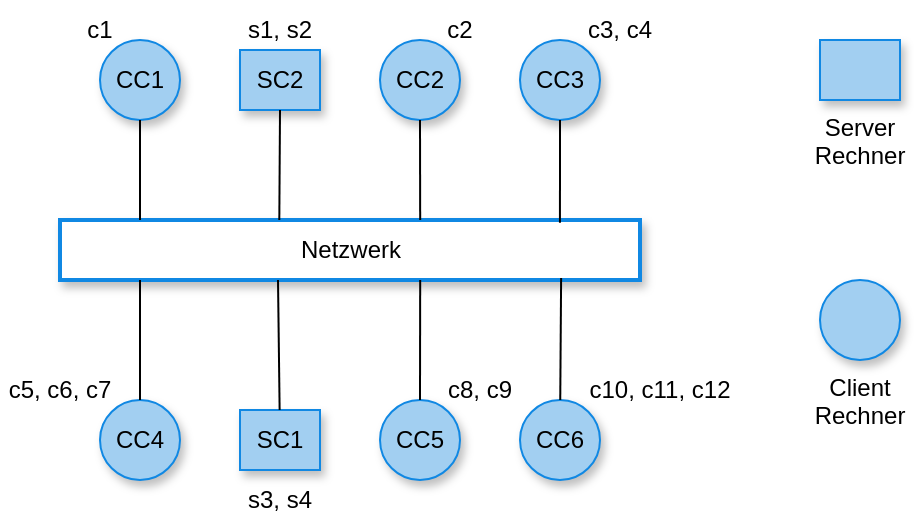 <mxfile version="16.5.2" type="device"><diagram id="6a_jyHisUVsrjnC3l_Ds" name="Page-1"><mxGraphModel dx="1419" dy="730" grid="1" gridSize="10" guides="1" tooltips="1" connect="1" arrows="1" fold="1" page="1" pageScale="1" pageWidth="1169" pageHeight="827" math="0" shadow="0"><root><mxCell id="0"/><mxCell id="1" parent="0"/><mxCell id="6A1tZoZYsz9LUpNFUQNi-10" value="CC1" style="ellipse;whiteSpace=wrap;html=1;aspect=fixed;fillColor=#A2CFF1;strokeColor=#1088E3;strokeWidth=1;shadow=1;gradientColor=none;" vertex="1" parent="1"><mxGeometry x="300" y="440" width="40" height="40" as="geometry"/></mxCell><mxCell id="6A1tZoZYsz9LUpNFUQNi-35" value="Netzwerk" style="html=1;imageAspect=0;fillColor=#FFFFFF;strokeColor=#1088E3;strokeWidth=2;shadow=1;labelPosition=center;verticalLabelPosition=middle;align=center;verticalAlign=middle;" vertex="1" parent="1"><mxGeometry x="280" y="530" width="290" height="30" as="geometry"/></mxCell><mxCell id="6A1tZoZYsz9LUpNFUQNi-36" value="SC2" style="whiteSpace=wrap;html=1;imageAspect=0;fillColor=#A2CFF1;strokeColor=#1088E3;strokeWidth=1;shadow=1;gradientColor=none;" vertex="1" parent="1"><mxGeometry x="370" y="445" width="40" height="30" as="geometry"/></mxCell><mxCell id="6A1tZoZYsz9LUpNFUQNi-37" value="CC2" style="ellipse;whiteSpace=wrap;html=1;aspect=fixed;fillColor=#A2CFF1;strokeColor=#1088E3;strokeWidth=1;shadow=1;gradientColor=none;" vertex="1" parent="1"><mxGeometry x="440" y="440" width="40" height="40" as="geometry"/></mxCell><mxCell id="6A1tZoZYsz9LUpNFUQNi-38" value="CC3" style="ellipse;whiteSpace=wrap;html=1;aspect=fixed;fillColor=#A2CFF1;strokeColor=#1088E3;strokeWidth=1;shadow=1;gradientColor=none;" vertex="1" parent="1"><mxGeometry x="510" y="440" width="40" height="40" as="geometry"/></mxCell><mxCell id="6A1tZoZYsz9LUpNFUQNi-39" value="CC4" style="ellipse;whiteSpace=wrap;html=1;aspect=fixed;fillColor=#A2CFF1;strokeColor=#1088E3;strokeWidth=1;shadow=1;gradientColor=none;" vertex="1" parent="1"><mxGeometry x="300" y="620" width="40" height="40" as="geometry"/></mxCell><mxCell id="6A1tZoZYsz9LUpNFUQNi-40" value="SC1" style="whiteSpace=wrap;html=1;imageAspect=0;fillColor=#A2CFF1;strokeColor=#1088E3;strokeWidth=1;shadow=1;gradientColor=none;" vertex="1" parent="1"><mxGeometry x="370" y="625" width="40" height="30" as="geometry"/></mxCell><mxCell id="6A1tZoZYsz9LUpNFUQNi-41" value="CC5" style="ellipse;whiteSpace=wrap;html=1;aspect=fixed;fillColor=#A2CFF1;strokeColor=#1088E3;strokeWidth=1;shadow=1;gradientColor=none;" vertex="1" parent="1"><mxGeometry x="440" y="620" width="40" height="40" as="geometry"/></mxCell><mxCell id="6A1tZoZYsz9LUpNFUQNi-42" value="CC6" style="ellipse;whiteSpace=wrap;html=1;aspect=fixed;fillColor=#A2CFF1;strokeColor=#1088E3;strokeWidth=1;shadow=1;gradientColor=none;" vertex="1" parent="1"><mxGeometry x="510" y="620" width="40" height="40" as="geometry"/></mxCell><mxCell id="6A1tZoZYsz9LUpNFUQNi-43" value="c1" style="text;html=1;strokeColor=none;fillColor=none;align=center;verticalAlign=middle;whiteSpace=wrap;rounded=0;" vertex="1" parent="1"><mxGeometry x="280" y="420" width="40" height="30" as="geometry"/></mxCell><mxCell id="6A1tZoZYsz9LUpNFUQNi-44" value="s1, s2" style="text;html=1;strokeColor=none;fillColor=none;align=center;verticalAlign=middle;whiteSpace=wrap;rounded=0;" vertex="1" parent="1"><mxGeometry x="370" y="420" width="40" height="30" as="geometry"/></mxCell><mxCell id="6A1tZoZYsz9LUpNFUQNi-45" value="c2" style="text;html=1;strokeColor=none;fillColor=none;align=center;verticalAlign=middle;whiteSpace=wrap;rounded=0;" vertex="1" parent="1"><mxGeometry x="460" y="420" width="40" height="30" as="geometry"/></mxCell><mxCell id="6A1tZoZYsz9LUpNFUQNi-46" value="c3, c4" style="text;html=1;strokeColor=none;fillColor=none;align=center;verticalAlign=middle;whiteSpace=wrap;rounded=0;" vertex="1" parent="1"><mxGeometry x="540" y="420" width="40" height="30" as="geometry"/></mxCell><mxCell id="6A1tZoZYsz9LUpNFUQNi-47" value="c10, c11, c12" style="text;html=1;strokeColor=none;fillColor=none;align=center;verticalAlign=middle;whiteSpace=wrap;rounded=0;" vertex="1" parent="1"><mxGeometry x="540" y="600" width="80" height="30" as="geometry"/></mxCell><mxCell id="6A1tZoZYsz9LUpNFUQNi-48" value="c8, c9" style="text;html=1;strokeColor=none;fillColor=none;align=center;verticalAlign=middle;whiteSpace=wrap;rounded=0;" vertex="1" parent="1"><mxGeometry x="470" y="600" width="40" height="30" as="geometry"/></mxCell><mxCell id="6A1tZoZYsz9LUpNFUQNi-49" value="s3, s4" style="text;html=1;strokeColor=none;fillColor=none;align=center;verticalAlign=middle;whiteSpace=wrap;rounded=0;" vertex="1" parent="1"><mxGeometry x="370" y="655" width="40" height="30" as="geometry"/></mxCell><mxCell id="6A1tZoZYsz9LUpNFUQNi-50" value="c5, c6, c7" style="text;html=1;strokeColor=none;fillColor=none;align=center;verticalAlign=middle;whiteSpace=wrap;rounded=0;" vertex="1" parent="1"><mxGeometry x="250" y="600" width="60" height="30" as="geometry"/></mxCell><mxCell id="6A1tZoZYsz9LUpNFUQNi-51" value="" style="endArrow=none;html=1;rounded=0;exitX=0.138;exitY=0;exitDx=0;exitDy=0;exitPerimeter=0;" edge="1" parent="1" source="6A1tZoZYsz9LUpNFUQNi-35" target="6A1tZoZYsz9LUpNFUQNi-10"><mxGeometry width="50" height="50" relative="1" as="geometry"><mxPoint x="240.0" y="515" as="sourcePoint"/><mxPoint x="240.0" y="475" as="targetPoint"/></mxGeometry></mxCell><mxCell id="6A1tZoZYsz9LUpNFUQNi-52" value="" style="endArrow=none;html=1;rounded=0;" edge="1" parent="1" source="6A1tZoZYsz9LUpNFUQNi-39"><mxGeometry width="50" height="50" relative="1" as="geometry"><mxPoint x="320.0" y="600" as="sourcePoint"/><mxPoint x="320" y="560" as="targetPoint"/></mxGeometry></mxCell><mxCell id="6A1tZoZYsz9LUpNFUQNi-55" value="" style="endArrow=none;html=1;rounded=0;" edge="1" parent="1" source="6A1tZoZYsz9LUpNFUQNi-40"><mxGeometry width="50" height="50" relative="1" as="geometry"><mxPoint x="389.31" y="620" as="sourcePoint"/><mxPoint x="389" y="560" as="targetPoint"/></mxGeometry></mxCell><mxCell id="6A1tZoZYsz9LUpNFUQNi-56" value="" style="endArrow=none;html=1;rounded=0;entryX=0.5;entryY=1;entryDx=0;entryDy=0;" edge="1" parent="1" target="6A1tZoZYsz9LUpNFUQNi-36"><mxGeometry width="50" height="50" relative="1" as="geometry"><mxPoint x="389.66" y="530" as="sourcePoint"/><mxPoint x="390" y="480" as="targetPoint"/></mxGeometry></mxCell><mxCell id="6A1tZoZYsz9LUpNFUQNi-57" value="" style="endArrow=none;html=1;rounded=0;exitX=0.621;exitY=0;exitDx=0;exitDy=0;exitPerimeter=0;" edge="1" parent="1" source="6A1tZoZYsz9LUpNFUQNi-35" target="6A1tZoZYsz9LUpNFUQNi-37"><mxGeometry width="50" height="50" relative="1" as="geometry"><mxPoint x="350.0" y="650" as="sourcePoint"/><mxPoint x="350.0" y="590" as="targetPoint"/></mxGeometry></mxCell><mxCell id="6A1tZoZYsz9LUpNFUQNi-58" value="" style="endArrow=none;html=1;rounded=0;exitX=0.621;exitY=1;exitDx=0;exitDy=0;exitPerimeter=0;" edge="1" parent="1" source="6A1tZoZYsz9LUpNFUQNi-35" target="6A1tZoZYsz9LUpNFUQNi-41"><mxGeometry width="50" height="50" relative="1" as="geometry"><mxPoint x="360.0" y="660" as="sourcePoint"/><mxPoint x="360.0" y="600" as="targetPoint"/></mxGeometry></mxCell><mxCell id="6A1tZoZYsz9LUpNFUQNi-59" value="" style="endArrow=none;html=1;rounded=0;exitX=0.862;exitY=0.046;exitDx=0;exitDy=0;exitPerimeter=0;" edge="1" parent="1" source="6A1tZoZYsz9LUpNFUQNi-35" target="6A1tZoZYsz9LUpNFUQNi-38"><mxGeometry width="50" height="50" relative="1" as="geometry"><mxPoint x="370.0" y="670" as="sourcePoint"/><mxPoint x="370.0" y="610" as="targetPoint"/></mxGeometry></mxCell><mxCell id="6A1tZoZYsz9LUpNFUQNi-60" value="" style="endArrow=none;html=1;rounded=0;entryX=0.864;entryY=0.966;entryDx=0;entryDy=0;entryPerimeter=0;" edge="1" parent="1" source="6A1tZoZYsz9LUpNFUQNi-42" target="6A1tZoZYsz9LUpNFUQNi-35"><mxGeometry width="50" height="50" relative="1" as="geometry"><mxPoint x="380.0" y="680" as="sourcePoint"/><mxPoint x="380.0" y="620" as="targetPoint"/></mxGeometry></mxCell><mxCell id="6A1tZoZYsz9LUpNFUQNi-61" value="Server Rechner" style="whiteSpace=wrap;html=1;imageAspect=0;fillColor=#A2CFF1;strokeColor=#1088E3;strokeWidth=1;shadow=1;gradientColor=none;labelPosition=center;verticalLabelPosition=bottom;align=center;verticalAlign=top;" vertex="1" parent="1"><mxGeometry x="660" y="440" width="40" height="30" as="geometry"/></mxCell><mxCell id="6A1tZoZYsz9LUpNFUQNi-62" value="Client Rechner" style="ellipse;whiteSpace=wrap;html=1;aspect=fixed;fillColor=#A2CFF1;strokeColor=#1088E3;strokeWidth=1;shadow=1;gradientColor=none;labelPosition=center;verticalLabelPosition=bottom;align=center;verticalAlign=top;" vertex="1" parent="1"><mxGeometry x="660" y="560" width="40" height="40" as="geometry"/></mxCell></root></mxGraphModel></diagram></mxfile>
